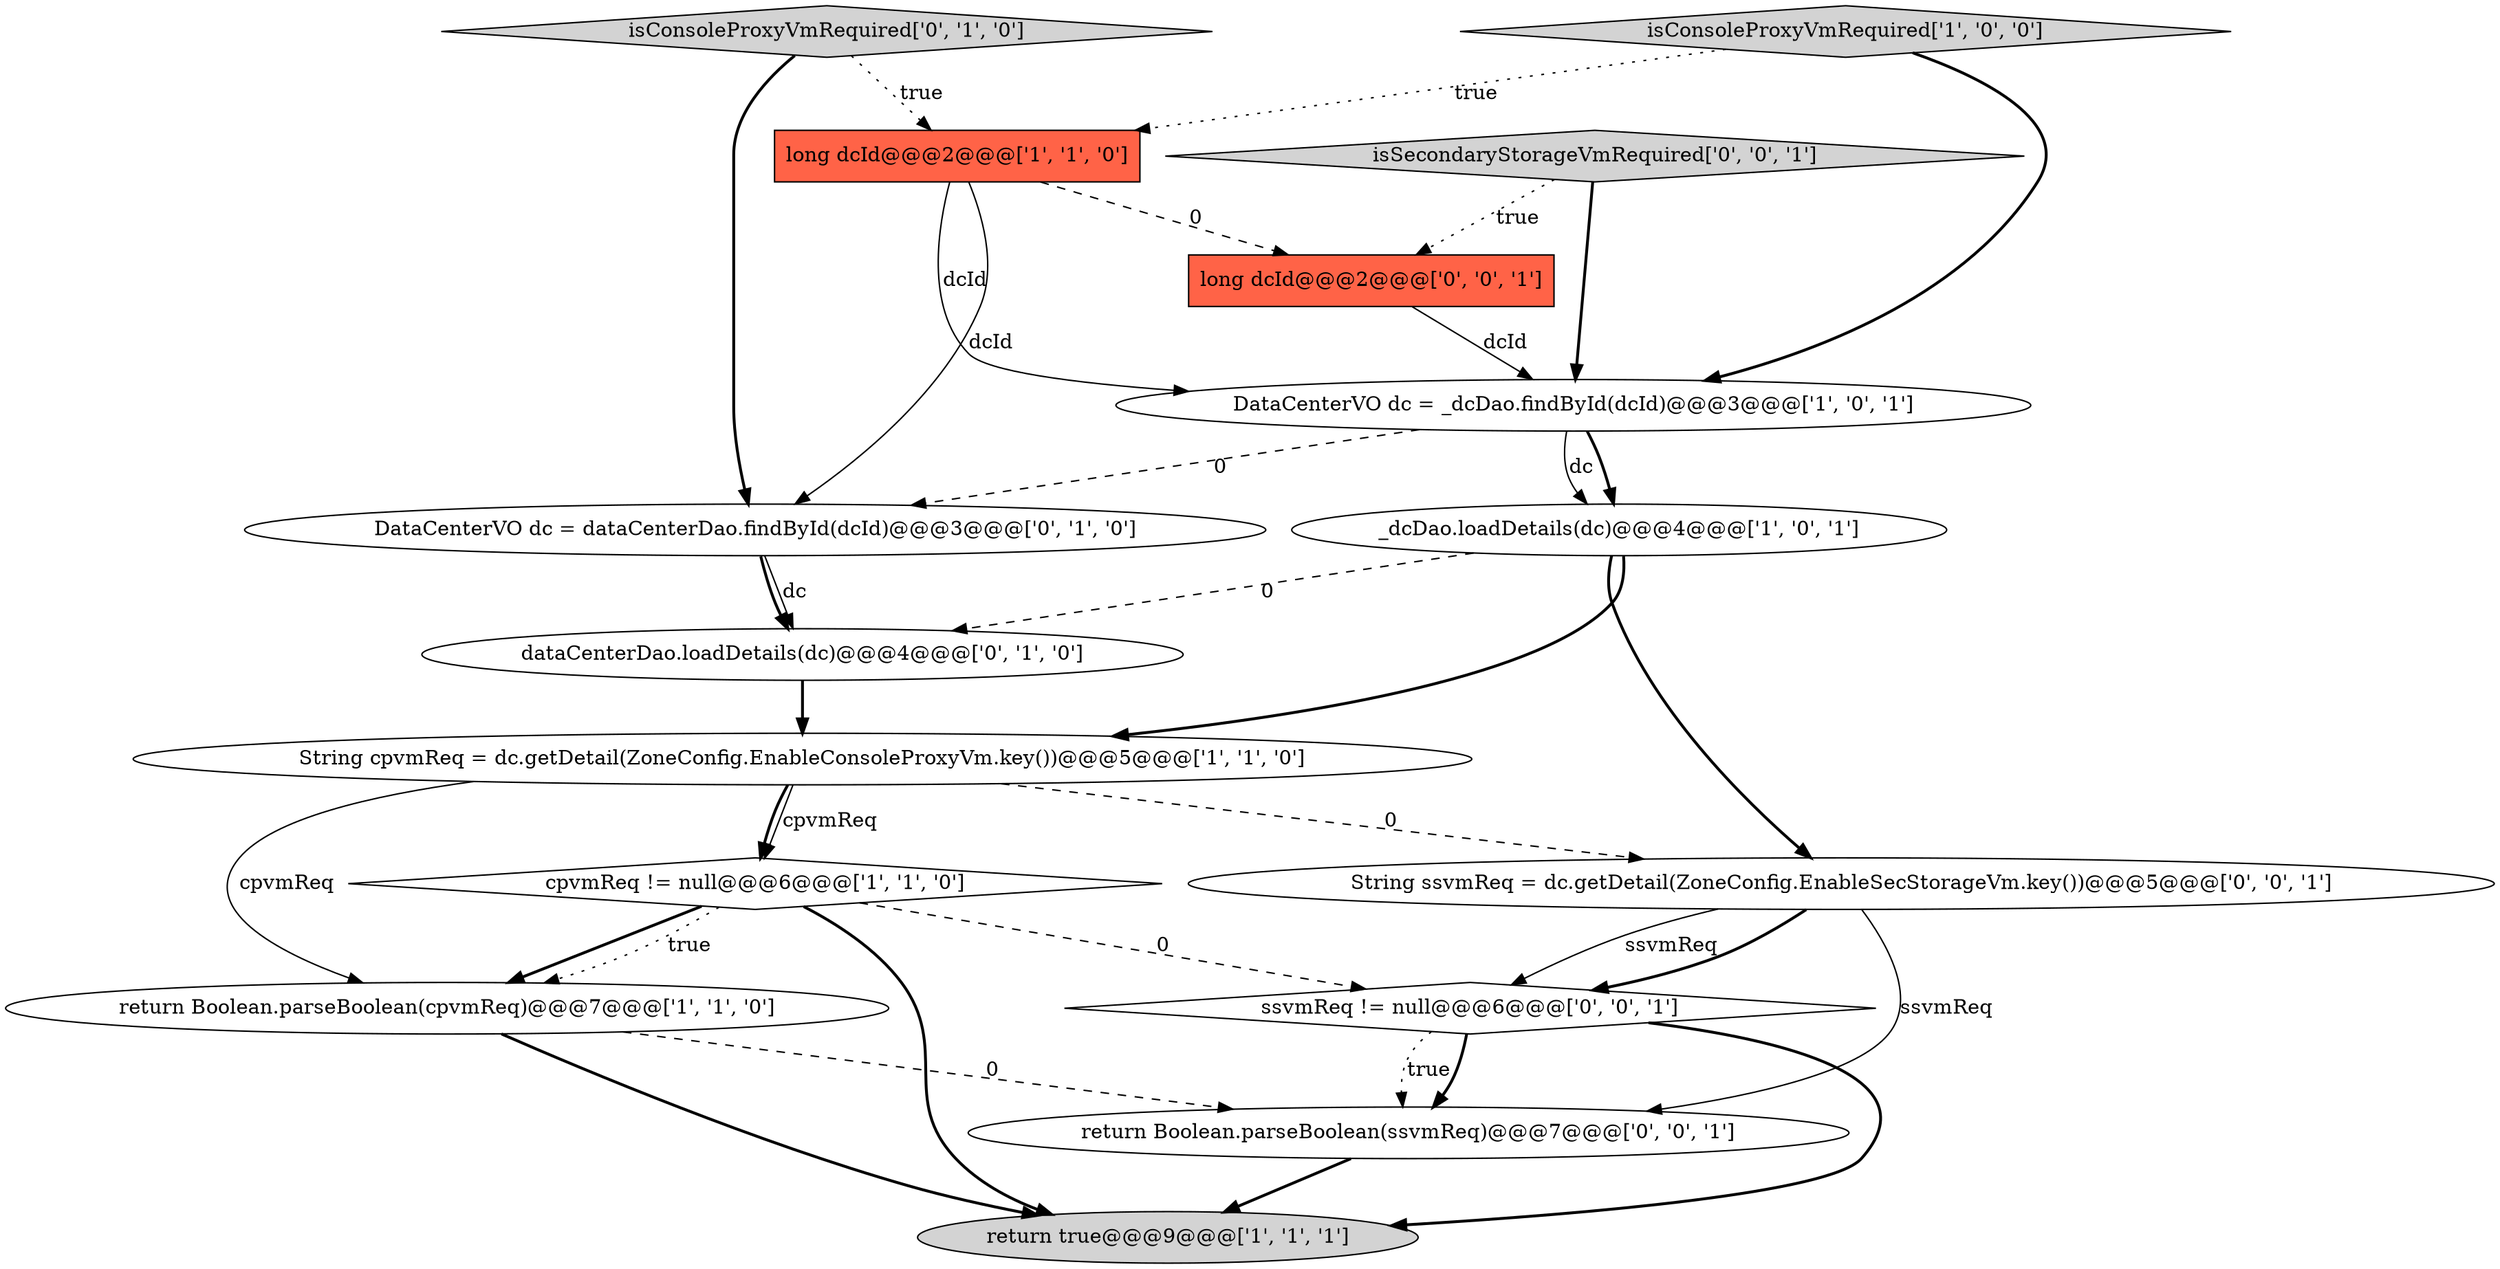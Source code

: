 digraph {
11 [style = filled, label = "long dcId@@@2@@@['0', '0', '1']", fillcolor = tomato, shape = box image = "AAA0AAABBB3BBB"];
9 [style = filled, label = "dataCenterDao.loadDetails(dc)@@@4@@@['0', '1', '0']", fillcolor = white, shape = ellipse image = "AAA1AAABBB2BBB"];
13 [style = filled, label = "isSecondaryStorageVmRequired['0', '0', '1']", fillcolor = lightgray, shape = diamond image = "AAA0AAABBB3BBB"];
3 [style = filled, label = "return true@@@9@@@['1', '1', '1']", fillcolor = lightgray, shape = ellipse image = "AAA0AAABBB1BBB"];
15 [style = filled, label = "return Boolean.parseBoolean(ssvmReq)@@@7@@@['0', '0', '1']", fillcolor = white, shape = ellipse image = "AAA0AAABBB3BBB"];
12 [style = filled, label = "String ssvmReq = dc.getDetail(ZoneConfig.EnableSecStorageVm.key())@@@5@@@['0', '0', '1']", fillcolor = white, shape = ellipse image = "AAA0AAABBB3BBB"];
4 [style = filled, label = "_dcDao.loadDetails(dc)@@@4@@@['1', '0', '1']", fillcolor = white, shape = ellipse image = "AAA0AAABBB1BBB"];
0 [style = filled, label = "isConsoleProxyVmRequired['1', '0', '0']", fillcolor = lightgray, shape = diamond image = "AAA0AAABBB1BBB"];
1 [style = filled, label = "long dcId@@@2@@@['1', '1', '0']", fillcolor = tomato, shape = box image = "AAA0AAABBB1BBB"];
2 [style = filled, label = "DataCenterVO dc = _dcDao.findById(dcId)@@@3@@@['1', '0', '1']", fillcolor = white, shape = ellipse image = "AAA0AAABBB1BBB"];
6 [style = filled, label = "return Boolean.parseBoolean(cpvmReq)@@@7@@@['1', '1', '0']", fillcolor = white, shape = ellipse image = "AAA0AAABBB1BBB"];
7 [style = filled, label = "cpvmReq != null@@@6@@@['1', '1', '0']", fillcolor = white, shape = diamond image = "AAA0AAABBB1BBB"];
8 [style = filled, label = "DataCenterVO dc = dataCenterDao.findById(dcId)@@@3@@@['0', '1', '0']", fillcolor = white, shape = ellipse image = "AAA1AAABBB2BBB"];
10 [style = filled, label = "isConsoleProxyVmRequired['0', '1', '0']", fillcolor = lightgray, shape = diamond image = "AAA0AAABBB2BBB"];
14 [style = filled, label = "ssvmReq != null@@@6@@@['0', '0', '1']", fillcolor = white, shape = diamond image = "AAA0AAABBB3BBB"];
5 [style = filled, label = "String cpvmReq = dc.getDetail(ZoneConfig.EnableConsoleProxyVm.key())@@@5@@@['1', '1', '0']", fillcolor = white, shape = ellipse image = "AAA0AAABBB1BBB"];
0->1 [style = dotted, label="true"];
8->9 [style = bold, label=""];
2->4 [style = bold, label=""];
14->3 [style = bold, label=""];
10->1 [style = dotted, label="true"];
1->11 [style = dashed, label="0"];
12->14 [style = solid, label="ssvmReq"];
4->9 [style = dashed, label="0"];
12->14 [style = bold, label=""];
4->5 [style = bold, label=""];
2->8 [style = dashed, label="0"];
13->11 [style = dotted, label="true"];
7->6 [style = bold, label=""];
10->8 [style = bold, label=""];
5->6 [style = solid, label="cpvmReq"];
8->9 [style = solid, label="dc"];
11->2 [style = solid, label="dcId"];
7->3 [style = bold, label=""];
1->8 [style = solid, label="dcId"];
14->15 [style = dotted, label="true"];
2->4 [style = solid, label="dc"];
5->7 [style = solid, label="cpvmReq"];
6->3 [style = bold, label=""];
4->12 [style = bold, label=""];
5->12 [style = dashed, label="0"];
15->3 [style = bold, label=""];
6->15 [style = dashed, label="0"];
12->15 [style = solid, label="ssvmReq"];
7->14 [style = dashed, label="0"];
1->2 [style = solid, label="dcId"];
0->2 [style = bold, label=""];
13->2 [style = bold, label=""];
14->15 [style = bold, label=""];
9->5 [style = bold, label=""];
5->7 [style = bold, label=""];
7->6 [style = dotted, label="true"];
}
